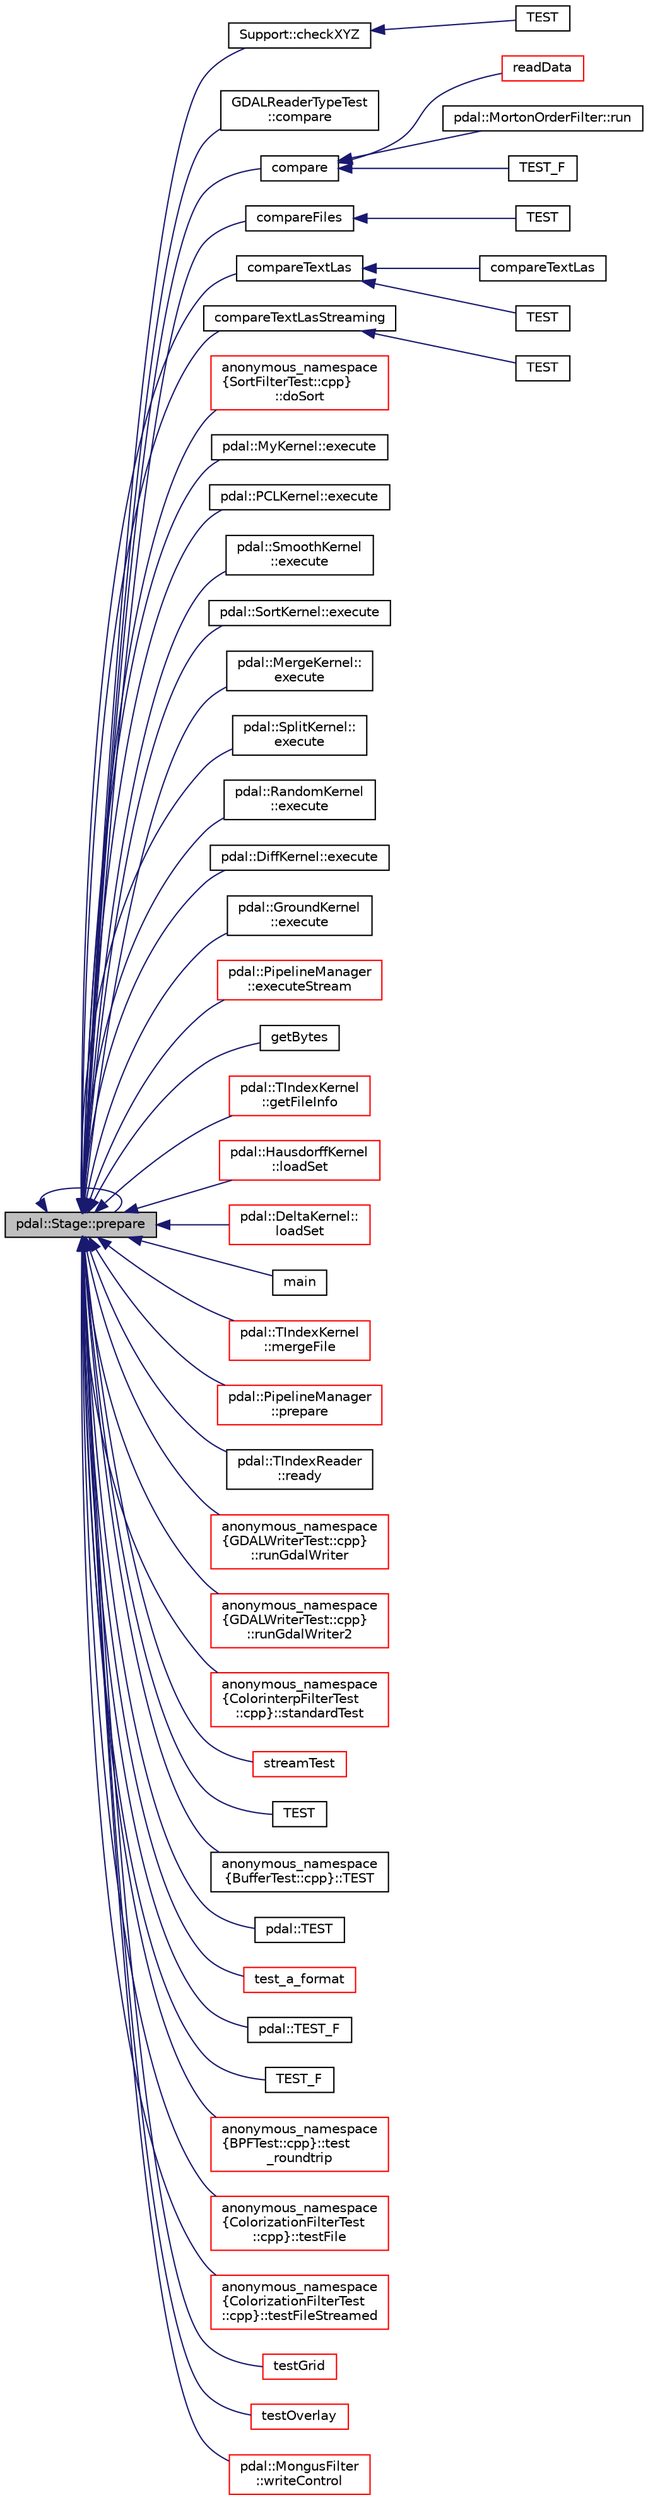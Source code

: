 digraph "pdal::Stage::prepare"
{
  edge [fontname="Helvetica",fontsize="10",labelfontname="Helvetica",labelfontsize="10"];
  node [fontname="Helvetica",fontsize="10",shape=record];
  rankdir="LR";
  Node1 [label="pdal::Stage::prepare",height=0.2,width=0.4,color="black", fillcolor="grey75", style="filled", fontcolor="black"];
  Node1 -> Node2 [dir="back",color="midnightblue",fontsize="10",style="solid",fontname="Helvetica"];
  Node2 [label="Support::checkXYZ",height=0.2,width=0.4,color="black", fillcolor="white", style="filled",URL="$classSupport.html#a0f6b5ed9b20a213a0607f3b989b81cec"];
  Node2 -> Node3 [dir="back",color="midnightblue",fontsize="10",style="solid",fontname="Helvetica"];
  Node3 [label="TEST",height=0.2,width=0.4,color="black", fillcolor="white", style="filled",URL="$SpatialReferenceTest_8cpp.html#acbe8bbc3b3d602e92c360d196a0431d0"];
  Node1 -> Node4 [dir="back",color="midnightblue",fontsize="10",style="solid",fontname="Helvetica"];
  Node4 [label="GDALReaderTypeTest\l::compare",height=0.2,width=0.4,color="black", fillcolor="white", style="filled",URL="$classGDALReaderTypeTest.html#a7ccb2f33deda3d1840509c81f3718ca8"];
  Node1 -> Node5 [dir="back",color="midnightblue",fontsize="10",style="solid",fontname="Helvetica"];
  Node5 [label="compare",height=0.2,width=0.4,color="black", fillcolor="white", style="filled",URL="$OCITest_8cpp.html#aa992a42d3b52c376e3902f1412402781"];
  Node5 -> Node6 [dir="back",color="midnightblue",fontsize="10",style="solid",fontname="Helvetica"];
  Node6 [label="readData",height=0.2,width=0.4,color="red", fillcolor="white", style="filled",URL="$OCITest_8cpp.html#ab1703367762abc1490e00dcd5ccb29bc"];
  Node5 -> Node7 [dir="back",color="midnightblue",fontsize="10",style="solid",fontname="Helvetica"];
  Node7 [label="pdal::MortonOrderFilter::run",height=0.2,width=0.4,color="black", fillcolor="white", style="filled",URL="$classpdal_1_1MortonOrderFilter.html#ad677d9f6af17b471a1959ae20afb1af8"];
  Node5 -> Node8 [dir="back",color="midnightblue",fontsize="10",style="solid",fontname="Helvetica"];
  Node8 [label="TEST_F",height=0.2,width=0.4,color="black", fillcolor="white", style="filled",URL="$GDALReaderTest_8cpp.html#a3516d024f113af1dacf61dd812810c42"];
  Node1 -> Node9 [dir="back",color="midnightblue",fontsize="10",style="solid",fontname="Helvetica"];
  Node9 [label="compareFiles",height=0.2,width=0.4,color="black", fillcolor="white", style="filled",URL="$LasWriterTest_8cpp.html#a3303a951654ed83ac6abc2a44e07b2d3"];
  Node9 -> Node10 [dir="back",color="midnightblue",fontsize="10",style="solid",fontname="Helvetica"];
  Node10 [label="TEST",height=0.2,width=0.4,color="black", fillcolor="white", style="filled",URL="$LasWriterTest_8cpp.html#a96e02b574ec50a9a46445046ca8f303b"];
  Node1 -> Node11 [dir="back",color="midnightblue",fontsize="10",style="solid",fontname="Helvetica"];
  Node11 [label="compareTextLas",height=0.2,width=0.4,color="black", fillcolor="white", style="filled",URL="$TextReaderTest_8cpp.html#a509a22500d50c63ed7f1575067f5879d"];
  Node11 -> Node12 [dir="back",color="midnightblue",fontsize="10",style="solid",fontname="Helvetica"];
  Node12 [label="compareTextLas",height=0.2,width=0.4,color="black", fillcolor="white", style="filled",URL="$TextReaderTest_8cpp.html#a372e282a651b1933673e3f4b2c520b7d"];
  Node11 -> Node13 [dir="back",color="midnightblue",fontsize="10",style="solid",fontname="Helvetica"];
  Node13 [label="TEST",height=0.2,width=0.4,color="black", fillcolor="white", style="filled",URL="$TextReaderTest_8cpp.html#a9985311c42276f69831c043ad02b0556"];
  Node1 -> Node14 [dir="back",color="midnightblue",fontsize="10",style="solid",fontname="Helvetica"];
  Node14 [label="compareTextLasStreaming",height=0.2,width=0.4,color="black", fillcolor="white", style="filled",URL="$TextReaderTest_8cpp.html#afffb357c566f20e6383568d28525817a"];
  Node14 -> Node15 [dir="back",color="midnightblue",fontsize="10",style="solid",fontname="Helvetica"];
  Node15 [label="TEST",height=0.2,width=0.4,color="black", fillcolor="white", style="filled",URL="$TextReaderTest_8cpp.html#ad3b9bcd36f63f54e3d10ee3f3ed5c941"];
  Node1 -> Node16 [dir="back",color="midnightblue",fontsize="10",style="solid",fontname="Helvetica"];
  Node16 [label="anonymous_namespace\l\{SortFilterTest::cpp\}\l::doSort",height=0.2,width=0.4,color="red", fillcolor="white", style="filled",URL="$namespaceanonymous__namespace_02SortFilterTest_8cpp_03.html#a4dd665dd162481d153ad54779b8e970b"];
  Node1 -> Node17 [dir="back",color="midnightblue",fontsize="10",style="solid",fontname="Helvetica"];
  Node17 [label="pdal::MyKernel::execute",height=0.2,width=0.4,color="black", fillcolor="white", style="filled",URL="$classpdal_1_1MyKernel.html#a2aa834686cb68aab88b9d40df48d6f13"];
  Node1 -> Node18 [dir="back",color="midnightblue",fontsize="10",style="solid",fontname="Helvetica"];
  Node18 [label="pdal::PCLKernel::execute",height=0.2,width=0.4,color="black", fillcolor="white", style="filled",URL="$classpdal_1_1PCLKernel.html#aab22ad378b4c29bbe5dd69ad6eb0c6ef"];
  Node1 -> Node19 [dir="back",color="midnightblue",fontsize="10",style="solid",fontname="Helvetica"];
  Node19 [label="pdal::SmoothKernel\l::execute",height=0.2,width=0.4,color="black", fillcolor="white", style="filled",URL="$classpdal_1_1SmoothKernel.html#a12357e09bb47a0567ed0af7089c3739f"];
  Node1 -> Node20 [dir="back",color="midnightblue",fontsize="10",style="solid",fontname="Helvetica"];
  Node20 [label="pdal::SortKernel::execute",height=0.2,width=0.4,color="black", fillcolor="white", style="filled",URL="$classpdal_1_1SortKernel.html#a35de433cd919ac9fc87a957395323820"];
  Node1 -> Node21 [dir="back",color="midnightblue",fontsize="10",style="solid",fontname="Helvetica"];
  Node21 [label="pdal::MergeKernel::\lexecute",height=0.2,width=0.4,color="black", fillcolor="white", style="filled",URL="$classpdal_1_1MergeKernel.html#a0f279da4375db6bb051489b6588fa897"];
  Node1 -> Node22 [dir="back",color="midnightblue",fontsize="10",style="solid",fontname="Helvetica"];
  Node22 [label="pdal::SplitKernel::\lexecute",height=0.2,width=0.4,color="black", fillcolor="white", style="filled",URL="$classpdal_1_1SplitKernel.html#aa93e386ee8d67c65d5c31d39ec7c9971"];
  Node1 -> Node23 [dir="back",color="midnightblue",fontsize="10",style="solid",fontname="Helvetica"];
  Node23 [label="pdal::RandomKernel\l::execute",height=0.2,width=0.4,color="black", fillcolor="white", style="filled",URL="$classpdal_1_1RandomKernel.html#ae101bc78cfab26709852a1ef31d7a38f"];
  Node1 -> Node24 [dir="back",color="midnightblue",fontsize="10",style="solid",fontname="Helvetica"];
  Node24 [label="pdal::DiffKernel::execute",height=0.2,width=0.4,color="black", fillcolor="white", style="filled",URL="$classpdal_1_1DiffKernel.html#a5594ac6561864e2c80a26545397d56f6"];
  Node1 -> Node25 [dir="back",color="midnightblue",fontsize="10",style="solid",fontname="Helvetica"];
  Node25 [label="pdal::GroundKernel\l::execute",height=0.2,width=0.4,color="black", fillcolor="white", style="filled",URL="$classpdal_1_1GroundKernel.html#a652b5f932cd5e982b887917a82f692e2"];
  Node1 -> Node26 [dir="back",color="midnightblue",fontsize="10",style="solid",fontname="Helvetica"];
  Node26 [label="pdal::PipelineManager\l::executeStream",height=0.2,width=0.4,color="red", fillcolor="white", style="filled",URL="$classpdal_1_1PipelineManager.html#a657ff17a1dce54e42bd3f152759a896c"];
  Node1 -> Node27 [dir="back",color="midnightblue",fontsize="10",style="solid",fontname="Helvetica"];
  Node27 [label="getBytes",height=0.2,width=0.4,color="black", fillcolor="white", style="filled",URL="$CompressionTest_8cpp.html#a6d46cc9b57a277b3a7c486859232bcf8"];
  Node1 -> Node28 [dir="back",color="midnightblue",fontsize="10",style="solid",fontname="Helvetica"];
  Node28 [label="pdal::TIndexKernel\l::getFileInfo",height=0.2,width=0.4,color="red", fillcolor="white", style="filled",URL="$classpdal_1_1TIndexKernel.html#a496ad191832c2af610f60ae5ef00d1d0"];
  Node1 -> Node29 [dir="back",color="midnightblue",fontsize="10",style="solid",fontname="Helvetica"];
  Node29 [label="pdal::HausdorffKernel\l::loadSet",height=0.2,width=0.4,color="red", fillcolor="white", style="filled",URL="$classpdal_1_1HausdorffKernel.html#a1d3664d111d8b5abc23ab609e3b9163e"];
  Node1 -> Node30 [dir="back",color="midnightblue",fontsize="10",style="solid",fontname="Helvetica"];
  Node30 [label="pdal::DeltaKernel::\lloadSet",height=0.2,width=0.4,color="red", fillcolor="white", style="filled",URL="$classpdal_1_1DeltaKernel.html#a9f78c94029ba013d88acd41301de7ee2"];
  Node1 -> Node31 [dir="back",color="midnightblue",fontsize="10",style="solid",fontname="Helvetica"];
  Node31 [label="main",height=0.2,width=0.4,color="black", fillcolor="white", style="filled",URL="$tutorial_8cpp.html#a0ddf1224851353fc92bfbff6f499fa97"];
  Node1 -> Node32 [dir="back",color="midnightblue",fontsize="10",style="solid",fontname="Helvetica"];
  Node32 [label="pdal::TIndexKernel\l::mergeFile",height=0.2,width=0.4,color="red", fillcolor="white", style="filled",URL="$classpdal_1_1TIndexKernel.html#a260c46e9fc8a9e5dddd395c93422dfa6"];
  Node1 -> Node1 [dir="back",color="midnightblue",fontsize="10",style="solid",fontname="Helvetica"];
  Node1 -> Node33 [dir="back",color="midnightblue",fontsize="10",style="solid",fontname="Helvetica"];
  Node33 [label="pdal::PipelineManager\l::prepare",height=0.2,width=0.4,color="red", fillcolor="white", style="filled",URL="$classpdal_1_1PipelineManager.html#ab1216e90ce5bea6ed10b3bdfeef47e6d"];
  Node1 -> Node34 [dir="back",color="midnightblue",fontsize="10",style="solid",fontname="Helvetica"];
  Node34 [label="pdal::TIndexReader\l::ready",height=0.2,width=0.4,color="black", fillcolor="white", style="filled",URL="$classpdal_1_1TIndexReader.html#aab30ff453c7bb99f11295f9a6395f9a9"];
  Node1 -> Node35 [dir="back",color="midnightblue",fontsize="10",style="solid",fontname="Helvetica"];
  Node35 [label="anonymous_namespace\l\{GDALWriterTest::cpp\}\l::runGdalWriter",height=0.2,width=0.4,color="red", fillcolor="white", style="filled",URL="$namespaceanonymous__namespace_02GDALWriterTest_8cpp_03.html#afa82c052f6116c30a757052c3013ec06"];
  Node1 -> Node36 [dir="back",color="midnightblue",fontsize="10",style="solid",fontname="Helvetica"];
  Node36 [label="anonymous_namespace\l\{GDALWriterTest::cpp\}\l::runGdalWriter2",height=0.2,width=0.4,color="red", fillcolor="white", style="filled",URL="$namespaceanonymous__namespace_02GDALWriterTest_8cpp_03.html#ab4af538727de76014b4faf8c8b616793"];
  Node1 -> Node37 [dir="back",color="midnightblue",fontsize="10",style="solid",fontname="Helvetica"];
  Node37 [label="anonymous_namespace\l\{ColorinterpFilterTest\l::cpp\}::standardTest",height=0.2,width=0.4,color="red", fillcolor="white", style="filled",URL="$namespaceanonymous__namespace_02ColorinterpFilterTest_8cpp_03.html#a2c7a8c71c9e37bd0e7821a01064bd259"];
  Node1 -> Node38 [dir="back",color="midnightblue",fontsize="10",style="solid",fontname="Helvetica"];
  Node38 [label="streamTest",height=0.2,width=0.4,color="red", fillcolor="white", style="filled",URL="$LasReaderTest_8cpp.html#a3fe845027bd4709eb9126245edd6f3c6"];
  Node1 -> Node39 [dir="back",color="midnightblue",fontsize="10",style="solid",fontname="Helvetica"];
  Node39 [label="TEST",height=0.2,width=0.4,color="black", fillcolor="white", style="filled",URL="$MatlabReaderTest_8cpp.html#a13d075df757d9911160c6c091b867b08"];
  Node1 -> Node40 [dir="back",color="midnightblue",fontsize="10",style="solid",fontname="Helvetica"];
  Node40 [label="anonymous_namespace\l\{BufferTest::cpp\}::TEST",height=0.2,width=0.4,color="black", fillcolor="white", style="filled",URL="$namespaceanonymous__namespace_02BufferTest_8cpp_03.html#aa82a48c7e159e43f9c99511f10d16b3c"];
  Node1 -> Node41 [dir="back",color="midnightblue",fontsize="10",style="solid",fontname="Helvetica"];
  Node41 [label="pdal::TEST",height=0.2,width=0.4,color="black", fillcolor="white", style="filled",URL="$namespacepdal.html#a51cbf5225e506db21e7efe20f4eebb09"];
  Node1 -> Node42 [dir="back",color="midnightblue",fontsize="10",style="solid",fontname="Helvetica"];
  Node42 [label="test_a_format",height=0.2,width=0.4,color="red", fillcolor="white", style="filled",URL="$LasReaderTest_8cpp.html#aa76b17cddb63cde84b93800acc213041"];
  Node1 -> Node43 [dir="back",color="midnightblue",fontsize="10",style="solid",fontname="Helvetica"];
  Node43 [label="pdal::TEST_F",height=0.2,width=0.4,color="black", fillcolor="white", style="filled",URL="$namespacepdal.html#ab19387b4eb501050585c3603e06db46a"];
  Node1 -> Node44 [dir="back",color="midnightblue",fontsize="10",style="solid",fontname="Helvetica"];
  Node44 [label="TEST_F",height=0.2,width=0.4,color="black", fillcolor="white", style="filled",URL="$GreyhoundReaderTest_8cpp.html#af2d766907254ea1571821d6d621f0b61"];
  Node1 -> Node45 [dir="back",color="midnightblue",fontsize="10",style="solid",fontname="Helvetica"];
  Node45 [label="anonymous_namespace\l\{BPFTest::cpp\}::test\l_roundtrip",height=0.2,width=0.4,color="red", fillcolor="white", style="filled",URL="$namespaceanonymous__namespace_02BPFTest_8cpp_03.html#a55eec1c3e76a6cdaa20e260fb6c03fe9"];
  Node1 -> Node46 [dir="back",color="midnightblue",fontsize="10",style="solid",fontname="Helvetica"];
  Node46 [label="anonymous_namespace\l\{ColorizationFilterTest\l::cpp\}::testFile",height=0.2,width=0.4,color="red", fillcolor="white", style="filled",URL="$namespaceanonymous__namespace_02ColorizationFilterTest_8cpp_03.html#a9ecba8dd0dc941d16a50be7a9a264b07"];
  Node1 -> Node47 [dir="back",color="midnightblue",fontsize="10",style="solid",fontname="Helvetica"];
  Node47 [label="anonymous_namespace\l\{ColorizationFilterTest\l::cpp\}::testFileStreamed",height=0.2,width=0.4,color="red", fillcolor="white", style="filled",URL="$namespaceanonymous__namespace_02ColorizationFilterTest_8cpp_03.html#a34ec954a3562386020f65ce3ad8d025e"];
  Node1 -> Node48 [dir="back",color="midnightblue",fontsize="10",style="solid",fontname="Helvetica"];
  Node48 [label="testGrid",height=0.2,width=0.4,color="red", fillcolor="white", style="filled",URL="$FauxReaderTest_8cpp.html#a3d5539afea38de83c9e480676f12c736"];
  Node1 -> Node49 [dir="back",color="midnightblue",fontsize="10",style="solid",fontname="Helvetica"];
  Node49 [label="testOverlay",height=0.2,width=0.4,color="red", fillcolor="white", style="filled",URL="$OverlayFilterTest_8cpp.html#a81ea698dfcbc49b4d563206ceb68d003"];
  Node1 -> Node50 [dir="back",color="midnightblue",fontsize="10",style="solid",fontname="Helvetica"];
  Node50 [label="pdal::MongusFilter\l::writeControl",height=0.2,width=0.4,color="red", fillcolor="white", style="filled",URL="$classpdal_1_1MongusFilter.html#aaacd9ce3a847541bad94929bb8f28179"];
}
